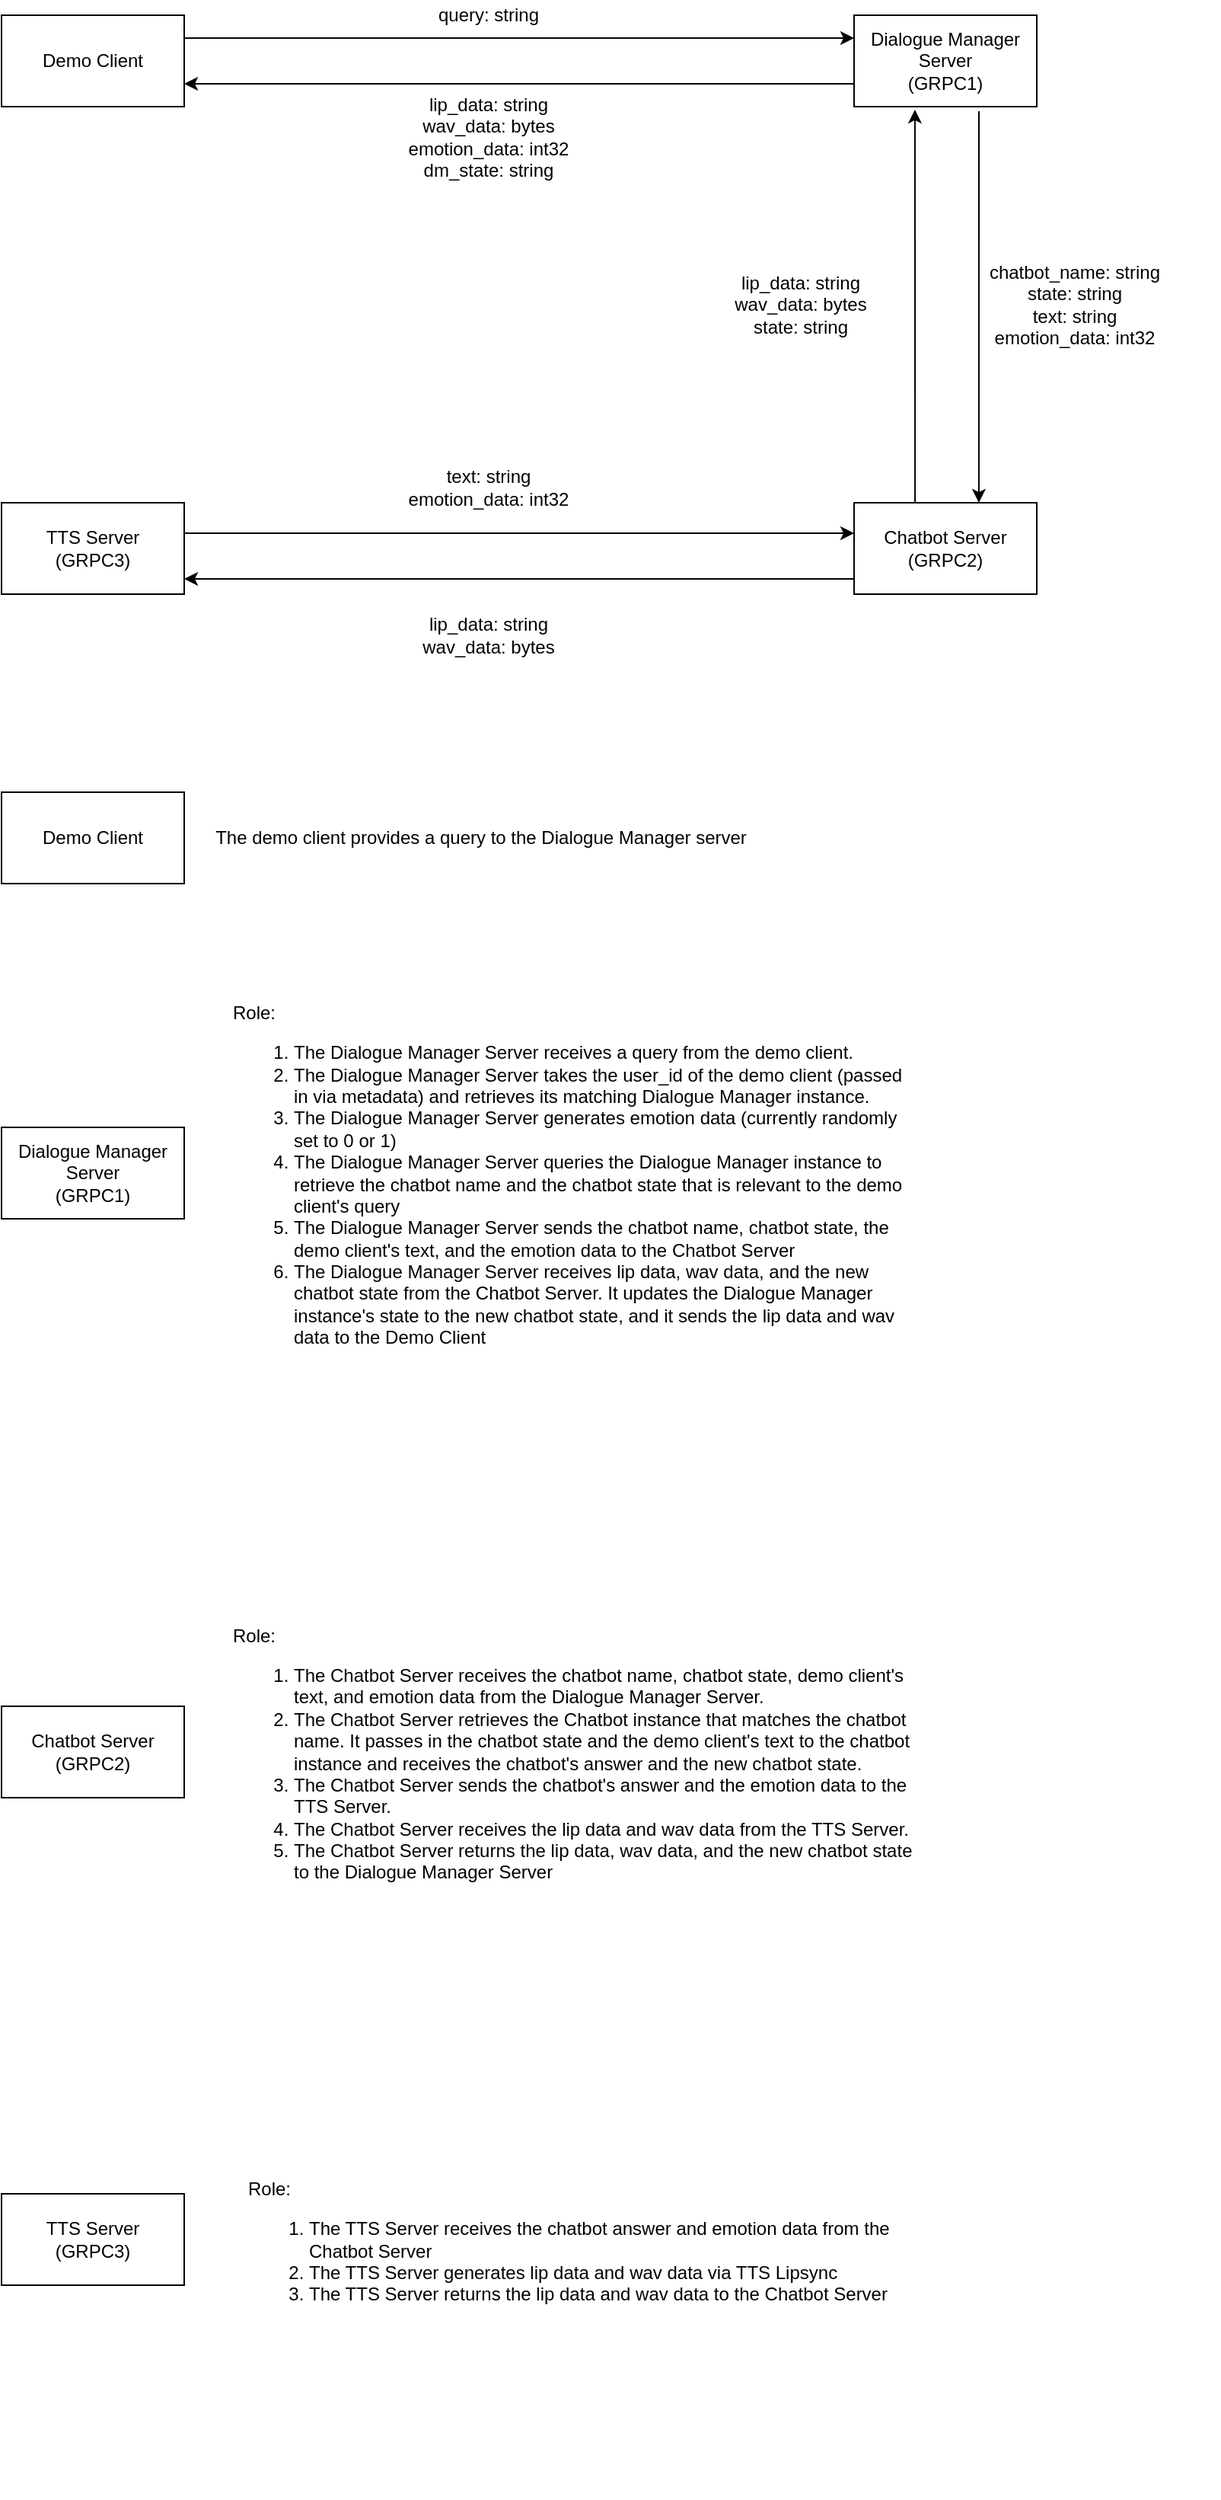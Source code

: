 <mxfile version="14.7.6" type="github">
  <diagram id="38veM0duc0hDk3mzZci5" name="Page-1">
    <mxGraphModel dx="1594" dy="948" grid="1" gridSize="10" guides="1" tooltips="1" connect="1" arrows="1" fold="1" page="1" pageScale="1" pageWidth="850" pageHeight="1100" math="0" shadow="0">
      <root>
        <mxCell id="0" />
        <mxCell id="1" parent="0" />
        <mxCell id="pTLriYblKHoEXfj9Ryow-2" value="TTS Server&lt;br&gt;(GRPC3)" style="rounded=0;whiteSpace=wrap;html=1;" vertex="1" parent="1">
          <mxGeometry x="80" y="400" width="120" height="60" as="geometry" />
        </mxCell>
        <mxCell id="pTLriYblKHoEXfj9Ryow-3" value="Chatbot Server (GRPC2)" style="rounded=0;whiteSpace=wrap;html=1;" vertex="1" parent="1">
          <mxGeometry x="640" y="400" width="120" height="60" as="geometry" />
        </mxCell>
        <mxCell id="pTLriYblKHoEXfj9Ryow-9" value="" style="endArrow=classic;html=1;entryX=0.683;entryY=0;entryDx=0;entryDy=0;entryPerimeter=0;" edge="1" parent="1" target="pTLriYblKHoEXfj9Ryow-3">
          <mxGeometry width="50" height="50" relative="1" as="geometry">
            <mxPoint x="722" y="143" as="sourcePoint" />
            <mxPoint x="450" y="300" as="targetPoint" />
          </mxGeometry>
        </mxCell>
        <mxCell id="pTLriYblKHoEXfj9Ryow-10" value="" style="endArrow=classic;html=1;entryX=0.333;entryY=1.033;entryDx=0;entryDy=0;entryPerimeter=0;" edge="1" parent="1" target="pTLriYblKHoEXfj9Ryow-4">
          <mxGeometry width="50" height="50" relative="1" as="geometry">
            <mxPoint x="680.04" y="400" as="sourcePoint" />
            <mxPoint x="685" y="143" as="targetPoint" />
          </mxGeometry>
        </mxCell>
        <mxCell id="pTLriYblKHoEXfj9Ryow-15" value="" style="endArrow=classic;html=1;exitX=1;exitY=0.25;exitDx=0;exitDy=0;entryX=0;entryY=0.25;entryDx=0;entryDy=0;entryPerimeter=0;" edge="1" parent="1">
          <mxGeometry width="50" height="50" relative="1" as="geometry">
            <mxPoint x="200" y="420" as="sourcePoint" />
            <mxPoint x="640" y="420" as="targetPoint" />
          </mxGeometry>
        </mxCell>
        <mxCell id="pTLriYblKHoEXfj9Ryow-16" value="" style="endArrow=classic;html=1;exitX=0;exitY=0.75;exitDx=0;exitDy=0;entryX=1;entryY=0.75;entryDx=0;entryDy=0;" edge="1" parent="1">
          <mxGeometry width="50" height="50" relative="1" as="geometry">
            <mxPoint x="640" y="450" as="sourcePoint" />
            <mxPoint x="200" y="450" as="targetPoint" />
          </mxGeometry>
        </mxCell>
        <mxCell id="pTLriYblKHoEXfj9Ryow-17" value="chatbot_name: string&lt;br&gt;state: string&lt;br&gt;text: string&lt;br&gt;emotion_data: int32" style="text;html=1;strokeColor=none;fillColor=none;align=center;verticalAlign=middle;whiteSpace=wrap;rounded=0;" vertex="1" parent="1">
          <mxGeometry x="690" y="260" width="190" height="20" as="geometry" />
        </mxCell>
        <mxCell id="pTLriYblKHoEXfj9Ryow-18" value="lip_data: string&lt;br&gt;wav_data: bytes&lt;br&gt;state: string" style="text;html=1;strokeColor=none;fillColor=none;align=center;verticalAlign=middle;whiteSpace=wrap;rounded=0;" vertex="1" parent="1">
          <mxGeometry x="510" y="260" width="190" height="20" as="geometry" />
        </mxCell>
        <mxCell id="pTLriYblKHoEXfj9Ryow-20" value="lip_data: string&lt;br&gt;wav_data: bytes&lt;br&gt;" style="text;html=1;strokeColor=none;fillColor=none;align=center;verticalAlign=middle;whiteSpace=wrap;rounded=0;" vertex="1" parent="1">
          <mxGeometry x="305" y="477" width="190" height="20" as="geometry" />
        </mxCell>
        <mxCell id="pTLriYblKHoEXfj9Ryow-21" value="text: string&lt;br&gt;emotion_data: int32" style="text;html=1;strokeColor=none;fillColor=none;align=center;verticalAlign=middle;whiteSpace=wrap;rounded=0;" vertex="1" parent="1">
          <mxGeometry x="305" y="380" width="190" height="20" as="geometry" />
        </mxCell>
        <mxCell id="pTLriYblKHoEXfj9Ryow-1" value="Demo Client" style="rounded=0;whiteSpace=wrap;html=1;" vertex="1" parent="1">
          <mxGeometry x="80" y="80" width="120" height="60" as="geometry" />
        </mxCell>
        <mxCell id="pTLriYblKHoEXfj9Ryow-4" value="Dialogue Manager Server &lt;br&gt;(GRPC1)" style="rounded=0;whiteSpace=wrap;html=1;" vertex="1" parent="1">
          <mxGeometry x="640" y="80" width="120" height="60" as="geometry" />
        </mxCell>
        <mxCell id="pTLriYblKHoEXfj9Ryow-5" value="" style="endArrow=classic;html=1;exitX=1;exitY=0.25;exitDx=0;exitDy=0;entryX=0;entryY=0.25;entryDx=0;entryDy=0;entryPerimeter=0;" edge="1" parent="1" source="pTLriYblKHoEXfj9Ryow-1" target="pTLriYblKHoEXfj9Ryow-4">
          <mxGeometry x="80" y="70" width="50" height="50" as="geometry">
            <mxPoint x="400" y="380" as="sourcePoint" />
            <mxPoint x="450" y="330" as="targetPoint" />
          </mxGeometry>
        </mxCell>
        <mxCell id="pTLriYblKHoEXfj9Ryow-6" value="query: string" style="text;html=1;strokeColor=none;fillColor=none;align=center;verticalAlign=middle;whiteSpace=wrap;rounded=0;" vertex="1" parent="1">
          <mxGeometry x="350" y="70" width="100" height="20" as="geometry" />
        </mxCell>
        <mxCell id="pTLriYblKHoEXfj9Ryow-7" value="" style="endArrow=classic;html=1;exitX=0;exitY=0.75;exitDx=0;exitDy=0;entryX=1;entryY=0.75;entryDx=0;entryDy=0;" edge="1" parent="1" source="pTLriYblKHoEXfj9Ryow-4" target="pTLriYblKHoEXfj9Ryow-1">
          <mxGeometry x="80" y="70" width="50" height="50" as="geometry">
            <mxPoint x="180" y="180" as="sourcePoint" />
            <mxPoint x="150" y="180" as="targetPoint" />
          </mxGeometry>
        </mxCell>
        <mxCell id="pTLriYblKHoEXfj9Ryow-8" value="lip_data: string&lt;br&gt;wav_data: bytes&lt;br&gt;emotion_data: int32&lt;br&gt;dm_state: string" style="text;html=1;strokeColor=none;fillColor=none;align=center;verticalAlign=middle;whiteSpace=wrap;rounded=0;" vertex="1" parent="1">
          <mxGeometry x="305" y="150" width="190" height="20" as="geometry" />
        </mxCell>
        <mxCell id="pTLriYblKHoEXfj9Ryow-32" value="Demo Client" style="rounded=0;whiteSpace=wrap;html=1;" vertex="1" parent="1">
          <mxGeometry x="80" y="590" width="120" height="60" as="geometry" />
        </mxCell>
        <mxCell id="pTLriYblKHoEXfj9Ryow-33" value="The demo client provides a query to the Dialogue Manager server" style="text;html=1;strokeColor=none;fillColor=none;align=center;verticalAlign=middle;whiteSpace=wrap;rounded=0;" vertex="1" parent="1">
          <mxGeometry x="170" y="610" width="450" height="20" as="geometry" />
        </mxCell>
        <mxCell id="pTLriYblKHoEXfj9Ryow-34" value="Dialogue Manager Server &lt;br&gt;(GRPC1)" style="rounded=0;whiteSpace=wrap;html=1;" vertex="1" parent="1">
          <mxGeometry x="80" y="810" width="120" height="60" as="geometry" />
        </mxCell>
        <mxCell id="pTLriYblKHoEXfj9Ryow-35" value="&lt;br&gt;Role:&lt;br&gt;&lt;ol&gt;&lt;li&gt;The Dialogue Manager Server receives a query from the demo client.&amp;nbsp;&lt;/li&gt;&lt;li&gt;The Dialogue Manager Server takes the user_id of the demo client (passed in via metadata) and retrieves its matching Dialogue Manager instance.&amp;nbsp;&lt;/li&gt;&lt;li&gt;The Dialogue Manager Server generates emotion data (currently randomly set to 0 or 1)&lt;/li&gt;&lt;li&gt;The Dialogue Manager Server queries the Dialogue Manager instance to retrieve the chatbot name and the chatbot state that is relevant to the demo client&#39;s query&lt;/li&gt;&lt;li&gt;The Dialogue Manager Server sends the chatbot name, chatbot state, the demo client&#39;s text, and the emotion data to the Chatbot Server&amp;nbsp;&lt;/li&gt;&lt;li&gt;The Dialogue Manager Server receives lip data, wav data, and the new chatbot state from the Chatbot Server. It updates the Dialogue Manager instance&#39;s state to the new chatbot state, and it sends the lip data and wav data to the Demo Client&lt;/li&gt;&lt;/ol&gt;" style="text;html=1;strokeColor=none;fillColor=none;align=left;verticalAlign=middle;whiteSpace=wrap;rounded=0;" vertex="1" parent="1">
          <mxGeometry x="230" y="830" width="450" height="20" as="geometry" />
        </mxCell>
        <mxCell id="pTLriYblKHoEXfj9Ryow-37" value="Chatbot Server (GRPC2)" style="rounded=0;whiteSpace=wrap;html=1;" vertex="1" parent="1">
          <mxGeometry x="80" y="1190" width="120" height="60" as="geometry" />
        </mxCell>
        <mxCell id="pTLriYblKHoEXfj9Ryow-39" style="edgeStyle=orthogonalEdgeStyle;rounded=0;orthogonalLoop=1;jettySize=auto;html=1;exitX=0.5;exitY=1;exitDx=0;exitDy=0;" edge="1" parent="1" source="pTLriYblKHoEXfj9Ryow-35" target="pTLriYblKHoEXfj9Ryow-35">
          <mxGeometry relative="1" as="geometry" />
        </mxCell>
        <mxCell id="pTLriYblKHoEXfj9Ryow-40" value="&lt;br&gt;Role:&lt;br&gt;&lt;ol&gt;&lt;li&gt;&lt;span&gt;The Chatbot Server receives the chatbot name, chatbot state, demo client&#39;s text, and emotion data from the Dialogue Manager Server.&amp;nbsp;&lt;/span&gt;&lt;/li&gt;&lt;li&gt;The Chatbot Server retrieves the Chatbot instance that matches the chatbot name. It passes in the chatbot state and the demo client&#39;s text to the chatbot instance and receives the chatbot&#39;s answer and the new chatbot state.&amp;nbsp;&lt;/li&gt;&lt;li&gt;The Chatbot Server sends the chatbot&#39;s answer and the emotion data to the TTS Server.&amp;nbsp;&lt;/li&gt;&lt;li&gt;The Chatbot Server receives the lip data and wav data from the TTS Server.&amp;nbsp;&lt;/li&gt;&lt;li&gt;The Chatbot Server returns the lip data, wav data, and the new chatbot state to the Dialogue Manager Server&lt;/li&gt;&lt;/ol&gt;" style="text;html=1;strokeColor=none;fillColor=none;align=left;verticalAlign=middle;whiteSpace=wrap;rounded=0;" vertex="1" parent="1">
          <mxGeometry x="230" y="1050" width="450" height="340" as="geometry" />
        </mxCell>
        <mxCell id="pTLriYblKHoEXfj9Ryow-42" value="TTS Server&lt;br&gt;(GRPC3)" style="rounded=0;whiteSpace=wrap;html=1;" vertex="1" parent="1">
          <mxGeometry x="80" y="1510" width="120" height="60" as="geometry" />
        </mxCell>
        <mxCell id="pTLriYblKHoEXfj9Ryow-43" value="&lt;br&gt;Role:&lt;br&gt;&lt;ol&gt;&lt;li&gt;The TTS Server receives the chatbot answer and emotion data from the Chatbot Server&amp;nbsp;&lt;/li&gt;&lt;li&gt;The TTS Server generates lip data and wav data via TTS Lipsync&amp;nbsp;&lt;/li&gt;&lt;li&gt;The TTS Server returns the lip data and wav data to the Chatbot Server&amp;nbsp;&lt;/li&gt;&lt;/ol&gt;" style="text;html=1;strokeColor=none;fillColor=none;align=left;verticalAlign=middle;whiteSpace=wrap;rounded=0;" vertex="1" parent="1">
          <mxGeometry x="240" y="1370" width="450" height="340" as="geometry" />
        </mxCell>
      </root>
    </mxGraphModel>
  </diagram>
</mxfile>

